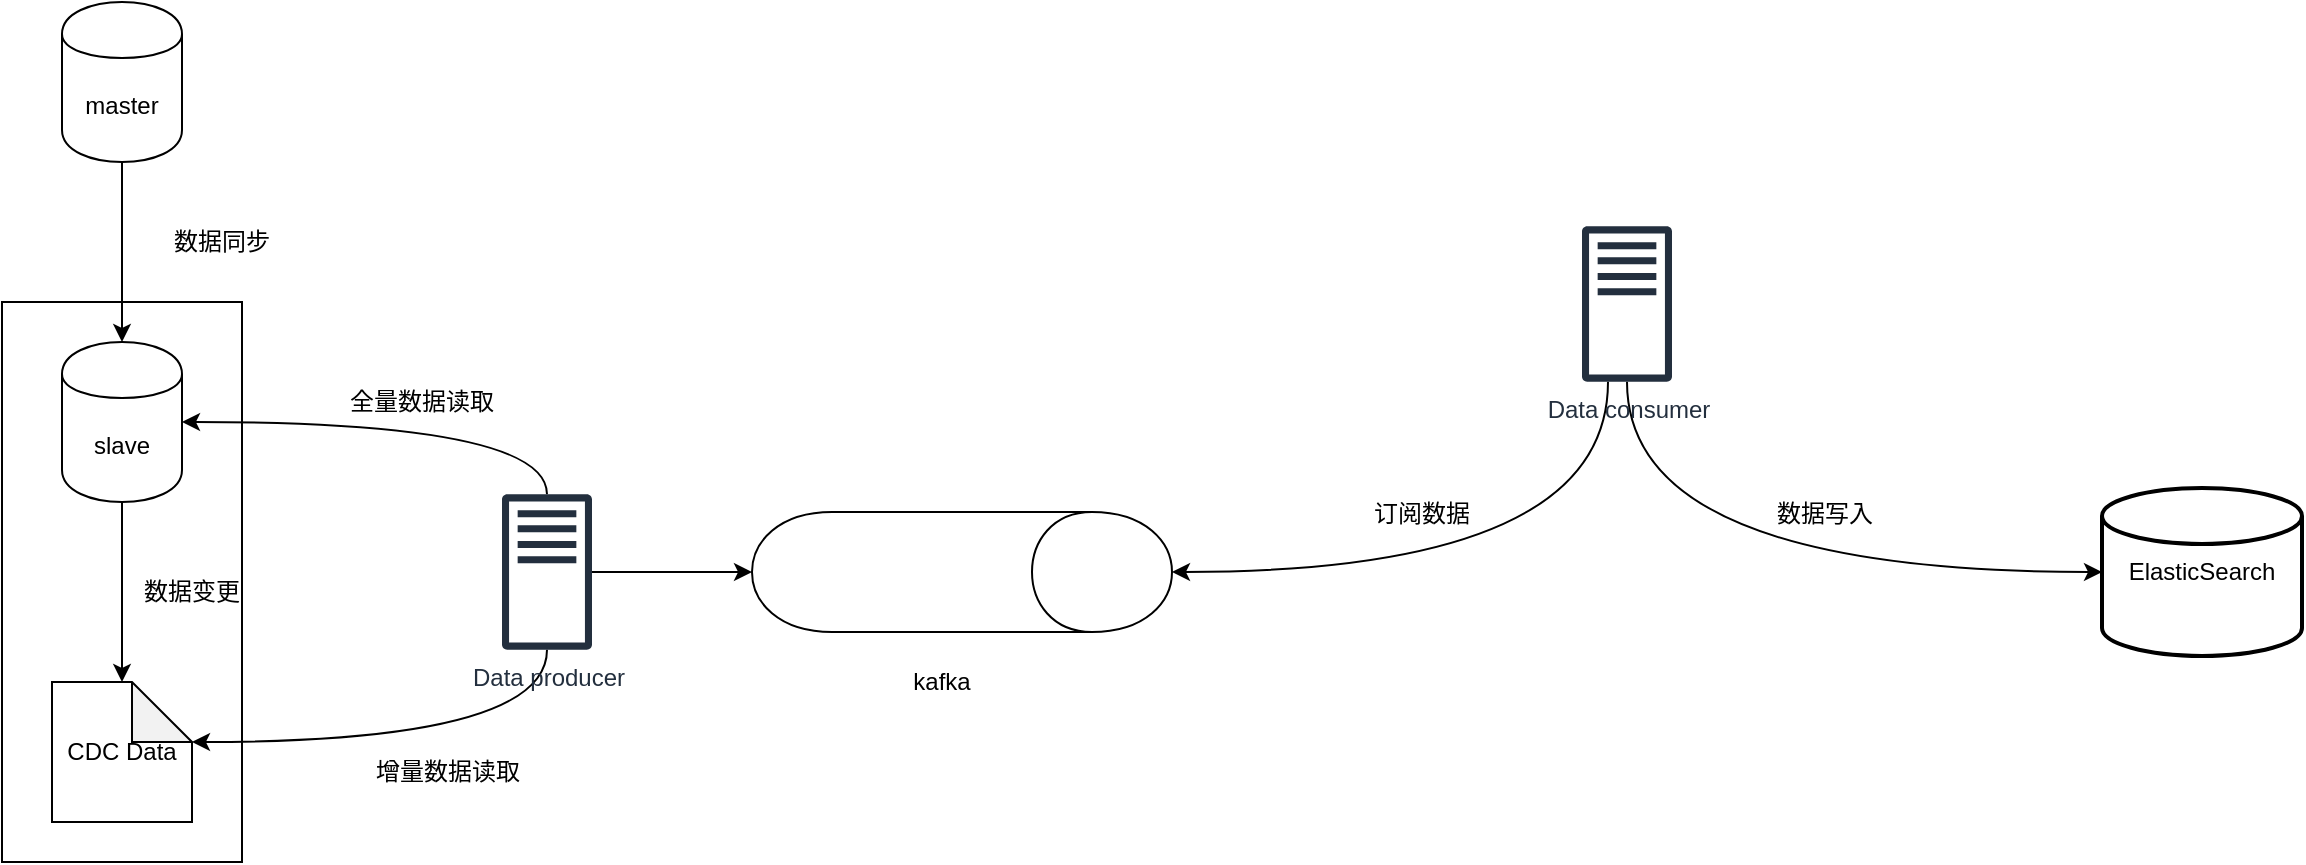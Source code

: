 <mxfile version="12.1.3" type="github" pages="1"><diagram id="nLgrH46woKRfFx42_leK" name="Page-1"><mxGraphModel dx="1422" dy="713" grid="0" gridSize="10" guides="1" tooltips="1" connect="1" arrows="1" fold="1" page="0" pageScale="1" pageWidth="850" pageHeight="1100" math="0" shadow="0"><root><mxCell id="0"/><mxCell id="1" parent="0"/><mxCell id="UdmSjQn_tH5trPATpCix-5" value="" style="rounded=0;whiteSpace=wrap;html=1;" vertex="1" parent="1"><mxGeometry x="140" y="360" width="120" height="280" as="geometry"/></mxCell><mxCell id="UdmSjQn_tH5trPATpCix-3" style="edgeStyle=orthogonalEdgeStyle;rounded=0;orthogonalLoop=1;jettySize=auto;html=1;entryX=0.5;entryY=0;entryDx=0;entryDy=0;" edge="1" parent="1" source="UdmSjQn_tH5trPATpCix-1" target="UdmSjQn_tH5trPATpCix-2"><mxGeometry relative="1" as="geometry"/></mxCell><mxCell id="UdmSjQn_tH5trPATpCix-1" value="master" style="shape=cylinder;whiteSpace=wrap;html=1;boundedLbl=1;backgroundOutline=1;" vertex="1" parent="1"><mxGeometry x="170" y="210" width="60" height="80" as="geometry"/></mxCell><mxCell id="UdmSjQn_tH5trPATpCix-7" style="edgeStyle=orthogonalEdgeStyle;rounded=0;orthogonalLoop=1;jettySize=auto;html=1;" edge="1" parent="1" source="UdmSjQn_tH5trPATpCix-2" target="UdmSjQn_tH5trPATpCix-6"><mxGeometry relative="1" as="geometry"/></mxCell><mxCell id="UdmSjQn_tH5trPATpCix-2" value="slave" style="shape=cylinder;whiteSpace=wrap;html=1;boundedLbl=1;backgroundOutline=1;" vertex="1" parent="1"><mxGeometry x="170" y="380" width="60" height="80" as="geometry"/></mxCell><mxCell id="UdmSjQn_tH5trPATpCix-4" value="数据同步" style="text;html=1;strokeColor=none;fillColor=none;align=center;verticalAlign=middle;whiteSpace=wrap;rounded=0;" vertex="1" parent="1"><mxGeometry x="220" y="320" width="60" height="20" as="geometry"/></mxCell><mxCell id="UdmSjQn_tH5trPATpCix-6" value="CDC Data" style="shape=note;whiteSpace=wrap;html=1;backgroundOutline=1;darkOpacity=0.05;" vertex="1" parent="1"><mxGeometry x="165" y="550" width="70" height="70" as="geometry"/></mxCell><mxCell id="UdmSjQn_tH5trPATpCix-8" value="数据变更" style="text;html=1;strokeColor=none;fillColor=none;align=center;verticalAlign=middle;whiteSpace=wrap;rounded=0;" vertex="1" parent="1"><mxGeometry x="210" y="495" width="50" height="20" as="geometry"/></mxCell><mxCell id="UdmSjQn_tH5trPATpCix-11" style="rounded=0;orthogonalLoop=1;jettySize=auto;html=1;edgeStyle=orthogonalEdgeStyle;curved=1;" edge="1" parent="1" source="UdmSjQn_tH5trPATpCix-10" target="UdmSjQn_tH5trPATpCix-2"><mxGeometry relative="1" as="geometry"><Array as="points"><mxPoint x="413" y="420"/></Array></mxGeometry></mxCell><mxCell id="UdmSjQn_tH5trPATpCix-14" style="edgeStyle=orthogonalEdgeStyle;curved=1;rounded=0;orthogonalLoop=1;jettySize=auto;html=1;entryX=0;entryY=0;entryDx=70;entryDy=30;entryPerimeter=0;" edge="1" parent="1" source="UdmSjQn_tH5trPATpCix-10" target="UdmSjQn_tH5trPATpCix-6"><mxGeometry relative="1" as="geometry"><Array as="points"><mxPoint x="413" y="580"/></Array></mxGeometry></mxCell><mxCell id="UdmSjQn_tH5trPATpCix-18" style="edgeStyle=orthogonalEdgeStyle;curved=1;rounded=0;orthogonalLoop=1;jettySize=auto;html=1;entryX=0.5;entryY=1;entryDx=0;entryDy=0;" edge="1" parent="1" source="UdmSjQn_tH5trPATpCix-10" target="UdmSjQn_tH5trPATpCix-16"><mxGeometry relative="1" as="geometry"/></mxCell><mxCell id="UdmSjQn_tH5trPATpCix-10" value="Data producer" style="outlineConnect=0;fontColor=#232F3E;gradientColor=none;fillColor=#232F3E;strokeColor=none;dashed=0;verticalLabelPosition=bottom;verticalAlign=top;align=center;html=1;fontSize=12;fontStyle=0;aspect=fixed;pointerEvents=1;shape=mxgraph.aws4.traditional_server;" vertex="1" parent="1"><mxGeometry x="390" y="456" width="45" height="78" as="geometry"/></mxCell><mxCell id="UdmSjQn_tH5trPATpCix-13" value="全量数据读取" style="text;html=1;strokeColor=none;fillColor=none;align=center;verticalAlign=middle;whiteSpace=wrap;rounded=0;" vertex="1" parent="1"><mxGeometry x="300" y="400" width="100" height="20" as="geometry"/></mxCell><mxCell id="UdmSjQn_tH5trPATpCix-15" value="增量数据读取" style="text;html=1;strokeColor=none;fillColor=none;align=center;verticalAlign=middle;whiteSpace=wrap;rounded=0;" vertex="1" parent="1"><mxGeometry x="312.5" y="585" width="100" height="20" as="geometry"/></mxCell><mxCell id="UdmSjQn_tH5trPATpCix-16" value="" style="shape=cylinder;whiteSpace=wrap;html=1;boundedLbl=1;backgroundOutline=1;rotation=90;" vertex="1" parent="1"><mxGeometry x="590" y="390" width="60" height="210" as="geometry"/></mxCell><mxCell id="UdmSjQn_tH5trPATpCix-17" value="kafka" style="text;html=1;strokeColor=none;fillColor=none;align=center;verticalAlign=middle;whiteSpace=wrap;rounded=0;" vertex="1" parent="1"><mxGeometry x="590" y="540" width="40" height="20" as="geometry"/></mxCell><mxCell id="UdmSjQn_tH5trPATpCix-22" style="edgeStyle=orthogonalEdgeStyle;curved=1;rounded=0;orthogonalLoop=1;jettySize=auto;html=1;entryX=0.5;entryY=0;entryDx=0;entryDy=0;" edge="1" parent="1" source="UdmSjQn_tH5trPATpCix-19" target="UdmSjQn_tH5trPATpCix-16"><mxGeometry relative="1" as="geometry"><Array as="points"><mxPoint x="943" y="495"/></Array></mxGeometry></mxCell><mxCell id="UdmSjQn_tH5trPATpCix-28" style="edgeStyle=orthogonalEdgeStyle;curved=1;rounded=0;orthogonalLoop=1;jettySize=auto;html=1;entryX=0;entryY=0.5;entryDx=0;entryDy=0;entryPerimeter=0;fontColor=#E6E6E6;" edge="1" parent="1" source="UdmSjQn_tH5trPATpCix-19" target="UdmSjQn_tH5trPATpCix-25"><mxGeometry relative="1" as="geometry"><Array as="points"><mxPoint x="953" y="495"/></Array></mxGeometry></mxCell><mxCell id="UdmSjQn_tH5trPATpCix-29" value="&lt;font color=&quot;#000000&quot;&gt;数据写入&lt;/font&gt;" style="text;html=1;resizable=0;points=[];align=center;verticalAlign=middle;labelBackgroundColor=#ffffff;fontColor=#E6E6E6;" vertex="1" connectable="0" parent="UdmSjQn_tH5trPATpCix-28"><mxGeometry x="0.103" y="17" relative="1" as="geometry"><mxPoint x="9.5" y="-12" as="offset"/></mxGeometry></mxCell><mxCell id="UdmSjQn_tH5trPATpCix-19" value="Data consumer" style="outlineConnect=0;fontColor=#232F3E;gradientColor=none;fillColor=#232F3E;strokeColor=none;dashed=0;verticalLabelPosition=bottom;verticalAlign=top;align=center;html=1;fontSize=12;fontStyle=0;aspect=fixed;pointerEvents=1;shape=mxgraph.aws4.traditional_server;" vertex="1" parent="1"><mxGeometry x="930" y="322" width="45" height="78" as="geometry"/></mxCell><mxCell id="UdmSjQn_tH5trPATpCix-23" value="订阅数据" style="text;html=1;strokeColor=none;fillColor=none;align=center;verticalAlign=middle;whiteSpace=wrap;rounded=0;" vertex="1" parent="1"><mxGeometry x="820" y="456" width="60" height="20" as="geometry"/></mxCell><mxCell id="UdmSjQn_tH5trPATpCix-25" value="&lt;font color=&quot;#000000&quot;&gt;ElasticSearch&lt;/font&gt;" style="strokeWidth=2;html=1;shape=mxgraph.flowchart.database;whiteSpace=wrap;fontColor=#E6E6E6;" vertex="1" parent="1"><mxGeometry x="1190" y="453" width="100" height="84" as="geometry"/></mxCell></root></mxGraphModel></diagram></mxfile>